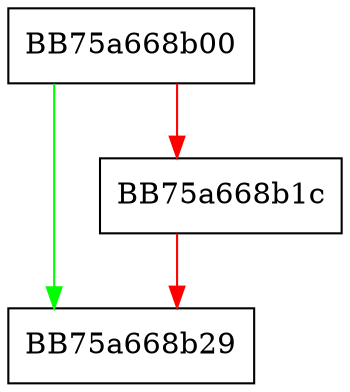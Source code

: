 digraph _Delete_this {
  node [shape="box"];
  graph [splines=ortho];
  BB75a668b00 -> BB75a668b29 [color="green"];
  BB75a668b00 -> BB75a668b1c [color="red"];
  BB75a668b1c -> BB75a668b29 [color="red"];
}
